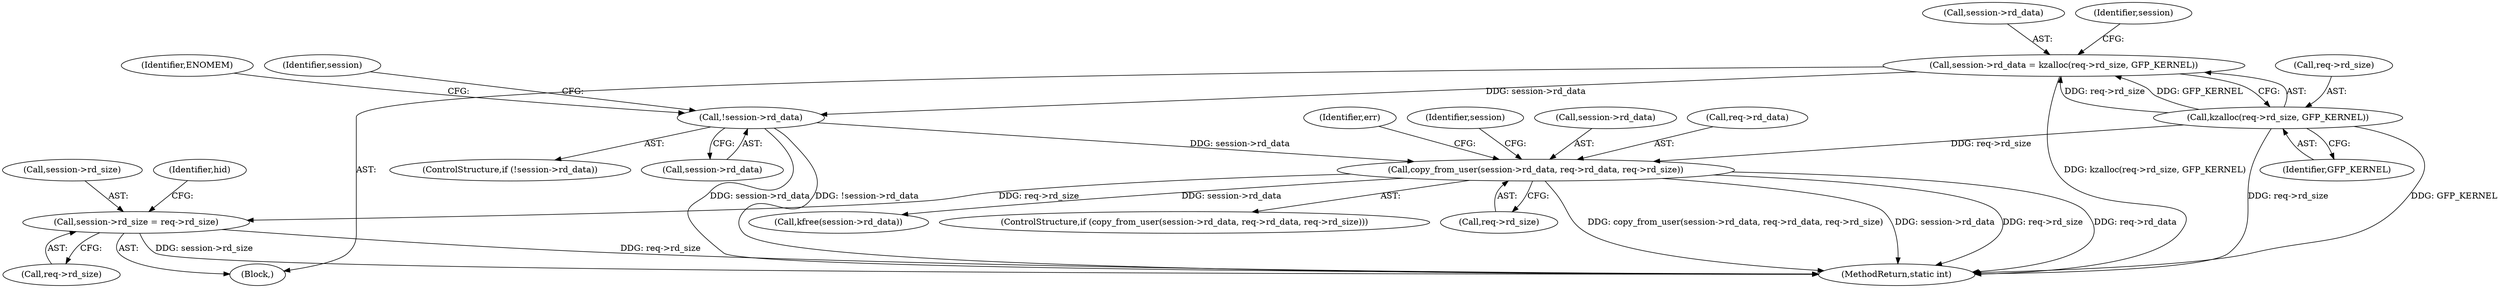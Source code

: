 digraph "0_linux_0a9ab9bdb3e891762553f667066190c1d22ad62b@pointer" {
"1000141" [label="(Call,session->rd_size = req->rd_size)"];
"1000125" [label="(Call,copy_from_user(session->rd_data, req->rd_data, req->rd_size))"];
"1000117" [label="(Call,!session->rd_data)"];
"1000107" [label="(Call,session->rd_data = kzalloc(req->rd_size, GFP_KERNEL))"];
"1000111" [label="(Call,kzalloc(req->rd_size, GFP_KERNEL))"];
"1000108" [label="(Call,session->rd_data)"];
"1000116" [label="(ControlStructure,if (!session->rd_data))"];
"1000142" [label="(Call,session->rd_size)"];
"1000111" [label="(Call,kzalloc(req->rd_size, GFP_KERNEL))"];
"1000117" [label="(Call,!session->rd_data)"];
"1000125" [label="(Call,copy_from_user(session->rd_data, req->rd_data, req->rd_size))"];
"1000145" [label="(Call,req->rd_size)"];
"1000299" [label="(Call,kfree(session->rd_data))"];
"1000115" [label="(Identifier,GFP_KERNEL)"];
"1000127" [label="(Identifier,session)"];
"1000119" [label="(Identifier,session)"];
"1000124" [label="(ControlStructure,if (copy_from_user(session->rd_data, req->rd_data, req->rd_size)))"];
"1000118" [label="(Call,session->rd_data)"];
"1000141" [label="(Call,session->rd_size = req->rd_size)"];
"1000123" [label="(Identifier,ENOMEM)"];
"1000129" [label="(Call,req->rd_data)"];
"1000137" [label="(Identifier,err)"];
"1000112" [label="(Call,req->rd_size)"];
"1000149" [label="(Identifier,hid)"];
"1000310" [label="(MethodReturn,static int)"];
"1000107" [label="(Call,session->rd_data = kzalloc(req->rd_size, GFP_KERNEL))"];
"1000143" [label="(Identifier,session)"];
"1000126" [label="(Call,session->rd_data)"];
"1000104" [label="(Block,)"];
"1000132" [label="(Call,req->rd_size)"];
"1000141" -> "1000104"  [label="AST: "];
"1000141" -> "1000145"  [label="CFG: "];
"1000142" -> "1000141"  [label="AST: "];
"1000145" -> "1000141"  [label="AST: "];
"1000149" -> "1000141"  [label="CFG: "];
"1000141" -> "1000310"  [label="DDG: session->rd_size"];
"1000141" -> "1000310"  [label="DDG: req->rd_size"];
"1000125" -> "1000141"  [label="DDG: req->rd_size"];
"1000125" -> "1000124"  [label="AST: "];
"1000125" -> "1000132"  [label="CFG: "];
"1000126" -> "1000125"  [label="AST: "];
"1000129" -> "1000125"  [label="AST: "];
"1000132" -> "1000125"  [label="AST: "];
"1000137" -> "1000125"  [label="CFG: "];
"1000143" -> "1000125"  [label="CFG: "];
"1000125" -> "1000310"  [label="DDG: copy_from_user(session->rd_data, req->rd_data, req->rd_size)"];
"1000125" -> "1000310"  [label="DDG: session->rd_data"];
"1000125" -> "1000310"  [label="DDG: req->rd_size"];
"1000125" -> "1000310"  [label="DDG: req->rd_data"];
"1000117" -> "1000125"  [label="DDG: session->rd_data"];
"1000111" -> "1000125"  [label="DDG: req->rd_size"];
"1000125" -> "1000299"  [label="DDG: session->rd_data"];
"1000117" -> "1000116"  [label="AST: "];
"1000117" -> "1000118"  [label="CFG: "];
"1000118" -> "1000117"  [label="AST: "];
"1000123" -> "1000117"  [label="CFG: "];
"1000127" -> "1000117"  [label="CFG: "];
"1000117" -> "1000310"  [label="DDG: session->rd_data"];
"1000117" -> "1000310"  [label="DDG: !session->rd_data"];
"1000107" -> "1000117"  [label="DDG: session->rd_data"];
"1000107" -> "1000104"  [label="AST: "];
"1000107" -> "1000111"  [label="CFG: "];
"1000108" -> "1000107"  [label="AST: "];
"1000111" -> "1000107"  [label="AST: "];
"1000119" -> "1000107"  [label="CFG: "];
"1000107" -> "1000310"  [label="DDG: kzalloc(req->rd_size, GFP_KERNEL)"];
"1000111" -> "1000107"  [label="DDG: req->rd_size"];
"1000111" -> "1000107"  [label="DDG: GFP_KERNEL"];
"1000111" -> "1000115"  [label="CFG: "];
"1000112" -> "1000111"  [label="AST: "];
"1000115" -> "1000111"  [label="AST: "];
"1000111" -> "1000310"  [label="DDG: GFP_KERNEL"];
"1000111" -> "1000310"  [label="DDG: req->rd_size"];
}
